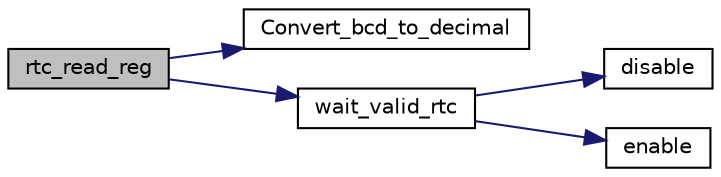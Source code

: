 digraph "rtc_read_reg"
{
 // LATEX_PDF_SIZE
  edge [fontname="Helvetica",fontsize="10",labelfontname="Helvetica",labelfontsize="10"];
  node [fontname="Helvetica",fontsize="10",shape=record];
  rankdir="LR";
  Node1 [label="rtc_read_reg",height=0.2,width=0.4,color="black", fillcolor="grey75", style="filled", fontcolor="black",tooltip="Ler conteudo de registos do rtc."];
  Node1 -> Node2 [color="midnightblue",fontsize="10",style="solid",fontname="Helvetica"];
  Node2 [label="Convert_bcd_to_decimal",height=0.2,width=0.4,color="black", fillcolor="white", style="filled",URL="$rtc_8c.html#ad5f158b837cca05efca152d09cea4918",tooltip="Converte número em formato BCD em decimal."];
  Node1 -> Node3 [color="midnightblue",fontsize="10",style="solid",fontname="Helvetica"];
  Node3 [label="wait_valid_rtc",height=0.2,width=0.4,color="black", fillcolor="white", style="filled",URL="$rtc_8c.html#a788e56085fe57e083210ad3c8887ecb1",tooltip="Performa a espera até a receção de um rtc válido para operações."];
  Node3 -> Node4 [color="midnightblue",fontsize="10",style="solid",fontname="Helvetica"];
  Node4 [label="disable",height=0.2,width=0.4,color="black", fillcolor="white", style="filled",URL="$rtc_8c.html#a8cfbbe53c1cf6e3054736daea3044c0f",tooltip="Desative o RTC."];
  Node3 -> Node5 [color="midnightblue",fontsize="10",style="solid",fontname="Helvetica"];
  Node5 [label="enable",height=0.2,width=0.4,color="black", fillcolor="white", style="filled",URL="$rtc_8c.html#a486f22824bd83c5308a0d70ffac6f758",tooltip="Ativa o RTC."];
}
